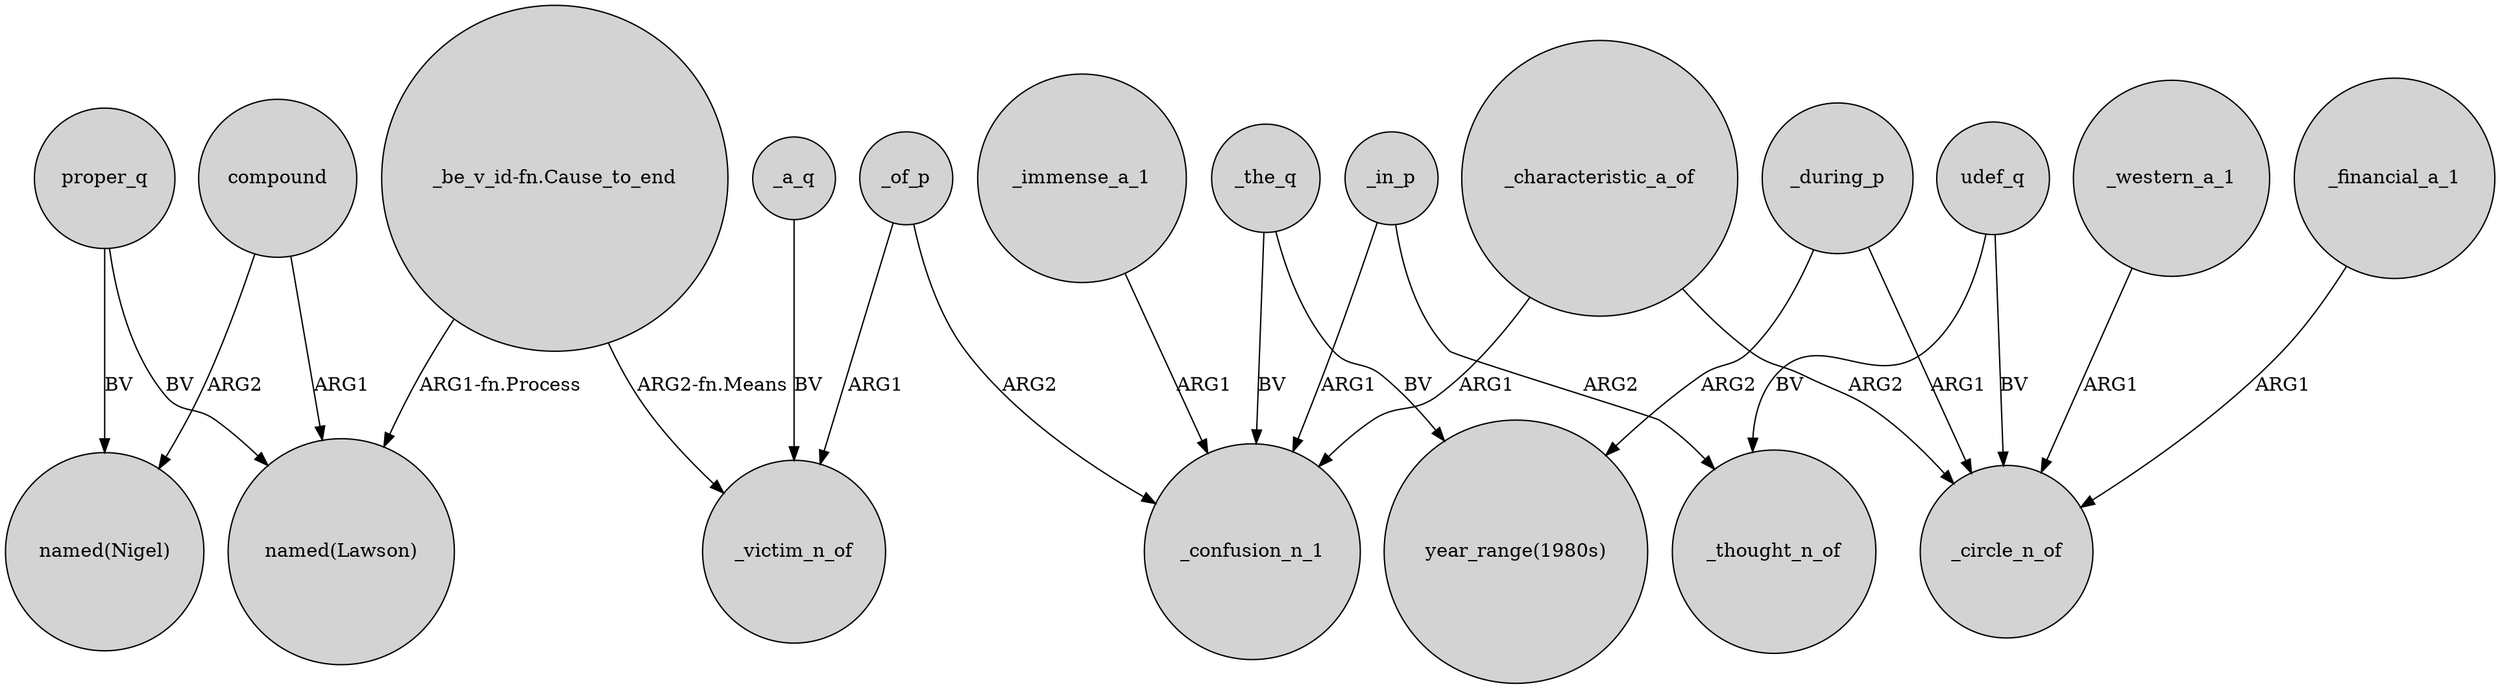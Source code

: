 digraph {
	node [shape=circle style=filled]
	compound -> "named(Lawson)" [label=ARG1]
	_a_q -> _victim_n_of [label=BV]
	udef_q -> _circle_n_of [label=BV]
	_during_p -> _circle_n_of [label=ARG1]
	proper_q -> "named(Lawson)" [label=BV]
	_in_p -> _thought_n_of [label=ARG2]
	"_be_v_id-fn.Cause_to_end" -> "named(Lawson)" [label="ARG1-fn.Process"]
	_of_p -> _confusion_n_1 [label=ARG2]
	_the_q -> "year_range(1980s)" [label=BV]
	_characteristic_a_of -> _confusion_n_1 [label=ARG1]
	_characteristic_a_of -> _circle_n_of [label=ARG2]
	_western_a_1 -> _circle_n_of [label=ARG1]
	compound -> "named(Nigel)" [label=ARG2]
	_of_p -> _victim_n_of [label=ARG1]
	_the_q -> _confusion_n_1 [label=BV]
	_during_p -> "year_range(1980s)" [label=ARG2]
	proper_q -> "named(Nigel)" [label=BV]
	"_be_v_id-fn.Cause_to_end" -> _victim_n_of [label="ARG2-fn.Means"]
	_financial_a_1 -> _circle_n_of [label=ARG1]
	udef_q -> _thought_n_of [label=BV]
	_in_p -> _confusion_n_1 [label=ARG1]
	_immense_a_1 -> _confusion_n_1 [label=ARG1]
}
